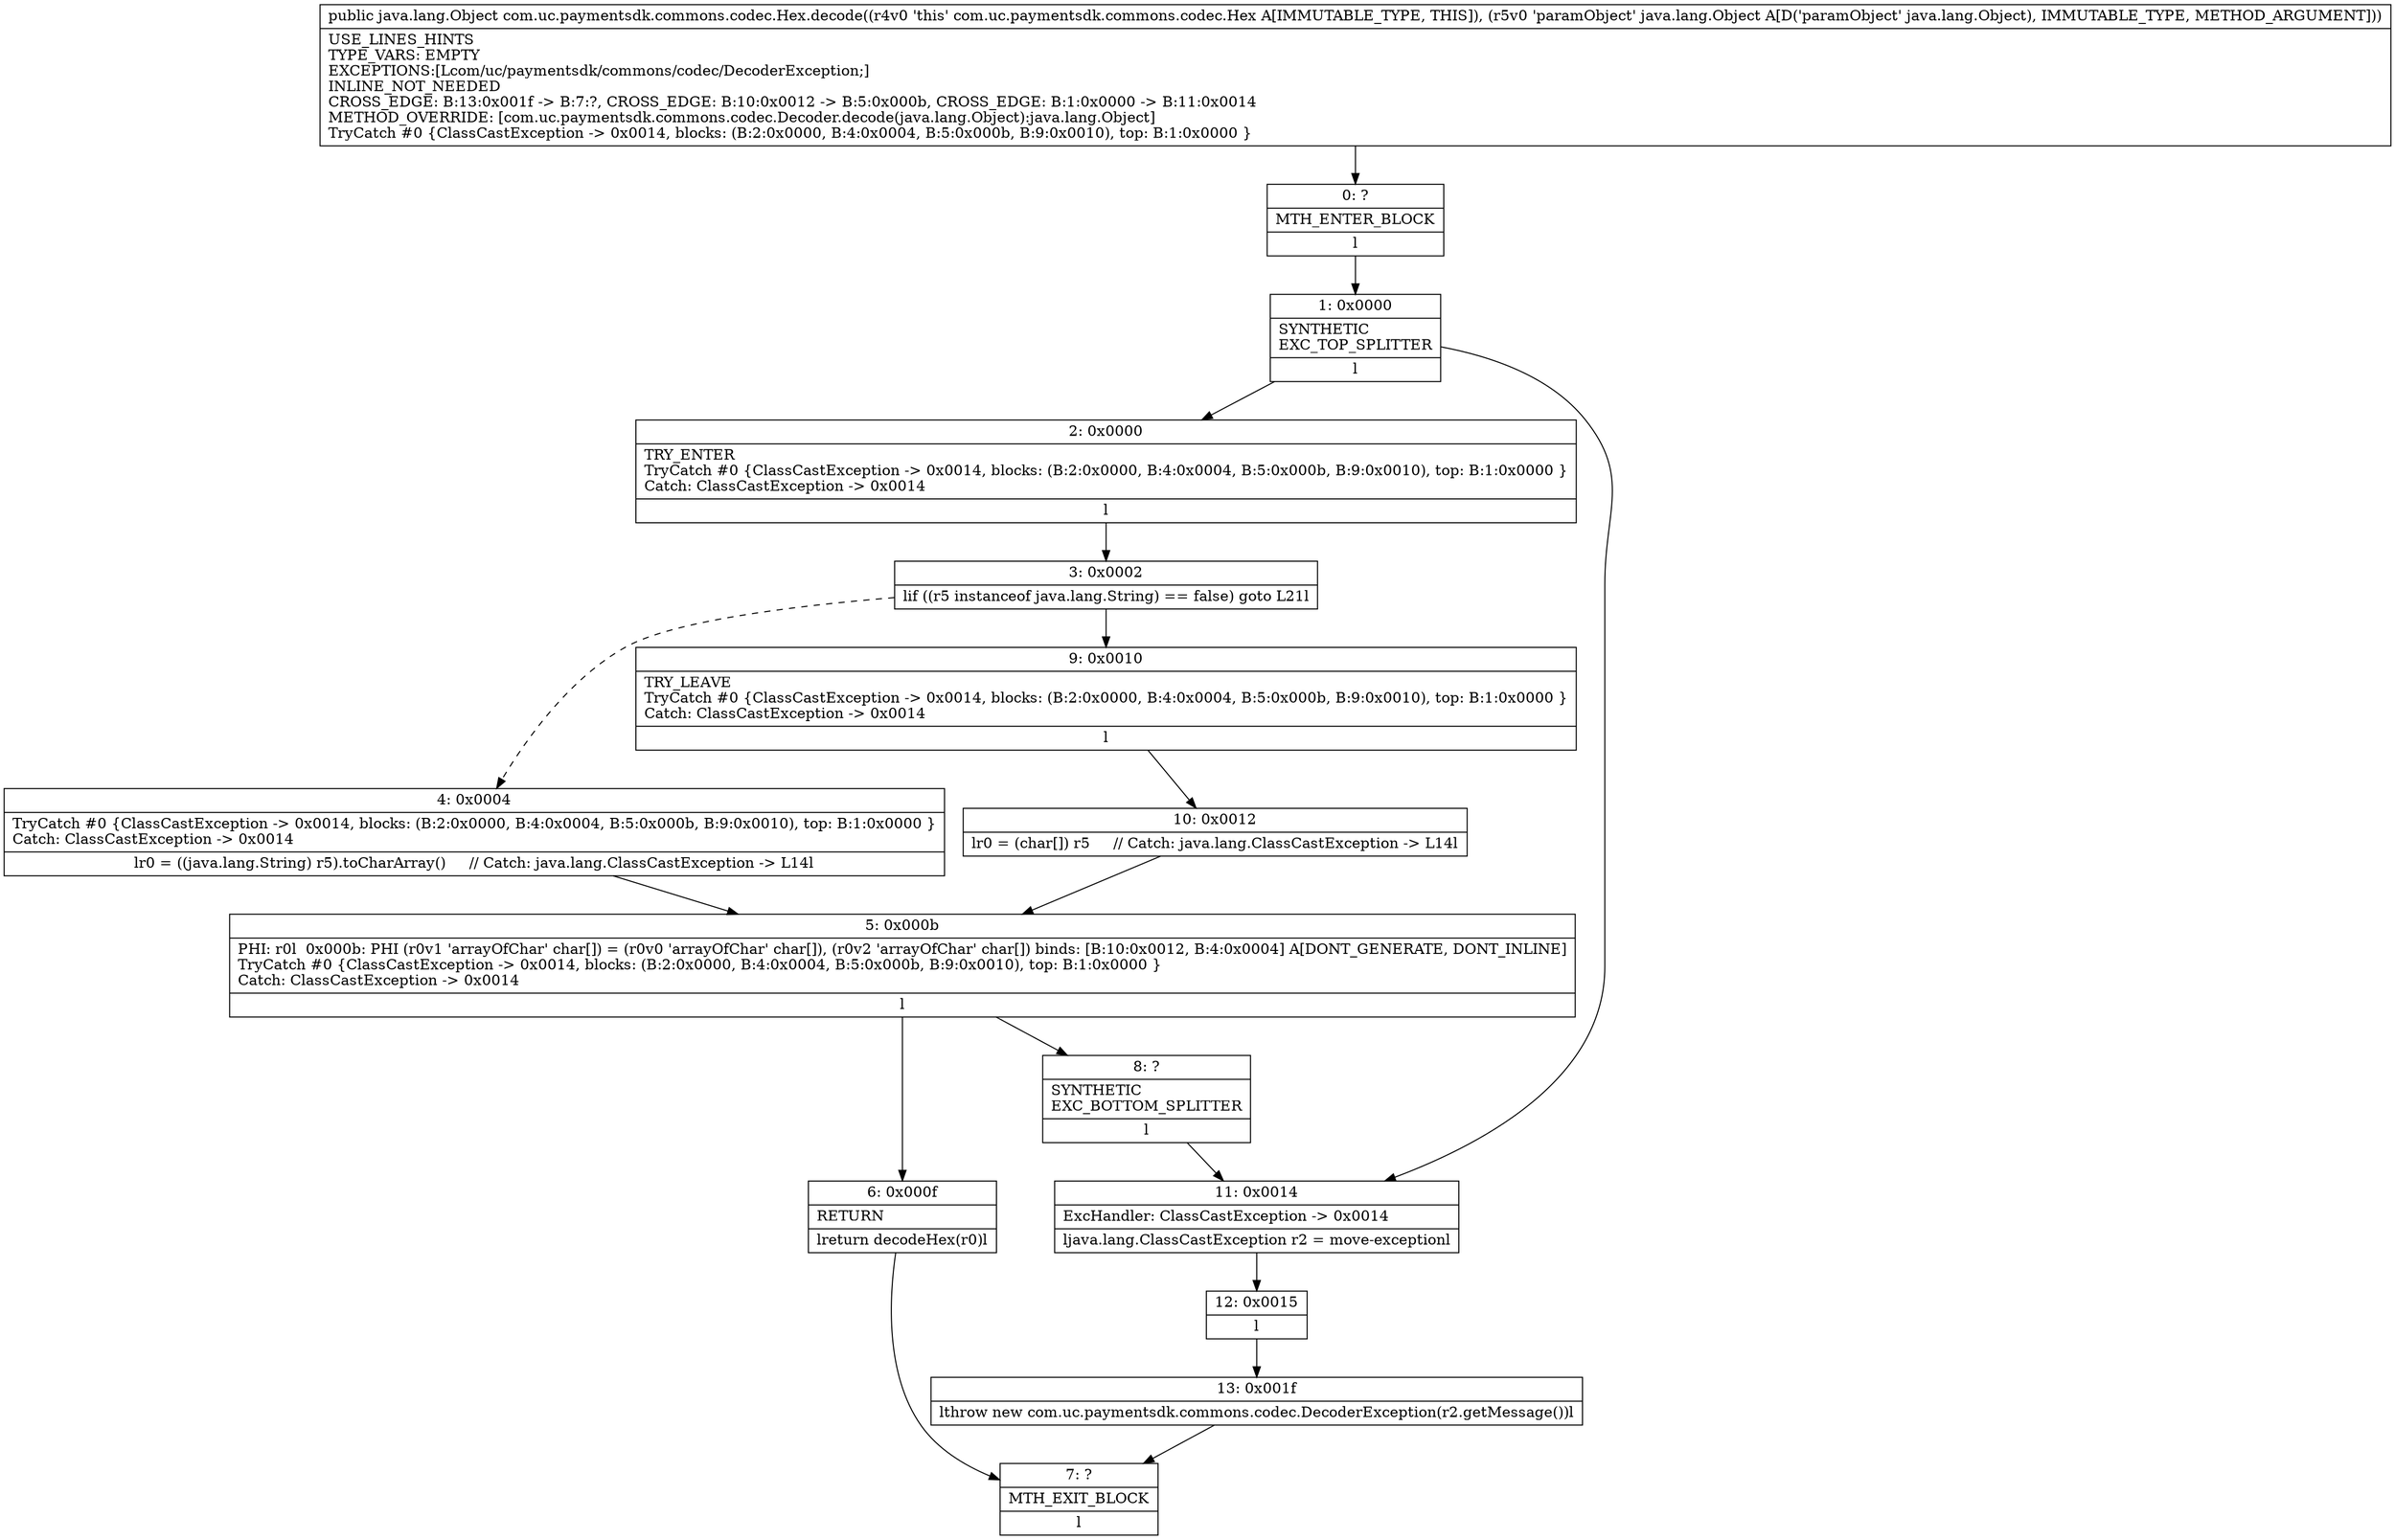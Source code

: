 digraph "CFG forcom.uc.paymentsdk.commons.codec.Hex.decode(Ljava\/lang\/Object;)Ljava\/lang\/Object;" {
Node_0 [shape=record,label="{0\:\ ?|MTH_ENTER_BLOCK\l|l}"];
Node_1 [shape=record,label="{1\:\ 0x0000|SYNTHETIC\lEXC_TOP_SPLITTER\l|l}"];
Node_2 [shape=record,label="{2\:\ 0x0000|TRY_ENTER\lTryCatch #0 \{ClassCastException \-\> 0x0014, blocks: (B:2:0x0000, B:4:0x0004, B:5:0x000b, B:9:0x0010), top: B:1:0x0000 \}\lCatch: ClassCastException \-\> 0x0014\l|l}"];
Node_3 [shape=record,label="{3\:\ 0x0002|lif ((r5 instanceof java.lang.String) == false) goto L21l}"];
Node_4 [shape=record,label="{4\:\ 0x0004|TryCatch #0 \{ClassCastException \-\> 0x0014, blocks: (B:2:0x0000, B:4:0x0004, B:5:0x000b, B:9:0x0010), top: B:1:0x0000 \}\lCatch: ClassCastException \-\> 0x0014\l|lr0 = ((java.lang.String) r5).toCharArray()     \/\/ Catch: java.lang.ClassCastException \-\> L14l}"];
Node_5 [shape=record,label="{5\:\ 0x000b|PHI: r0l  0x000b: PHI (r0v1 'arrayOfChar' char[]) = (r0v0 'arrayOfChar' char[]), (r0v2 'arrayOfChar' char[]) binds: [B:10:0x0012, B:4:0x0004] A[DONT_GENERATE, DONT_INLINE]\lTryCatch #0 \{ClassCastException \-\> 0x0014, blocks: (B:2:0x0000, B:4:0x0004, B:5:0x000b, B:9:0x0010), top: B:1:0x0000 \}\lCatch: ClassCastException \-\> 0x0014\l|l}"];
Node_6 [shape=record,label="{6\:\ 0x000f|RETURN\l|lreturn decodeHex(r0)l}"];
Node_7 [shape=record,label="{7\:\ ?|MTH_EXIT_BLOCK\l|l}"];
Node_8 [shape=record,label="{8\:\ ?|SYNTHETIC\lEXC_BOTTOM_SPLITTER\l|l}"];
Node_9 [shape=record,label="{9\:\ 0x0010|TRY_LEAVE\lTryCatch #0 \{ClassCastException \-\> 0x0014, blocks: (B:2:0x0000, B:4:0x0004, B:5:0x000b, B:9:0x0010), top: B:1:0x0000 \}\lCatch: ClassCastException \-\> 0x0014\l|l}"];
Node_10 [shape=record,label="{10\:\ 0x0012|lr0 = (char[]) r5     \/\/ Catch: java.lang.ClassCastException \-\> L14l}"];
Node_11 [shape=record,label="{11\:\ 0x0014|ExcHandler: ClassCastException \-\> 0x0014\l|ljava.lang.ClassCastException r2 = move\-exceptionl}"];
Node_12 [shape=record,label="{12\:\ 0x0015|l}"];
Node_13 [shape=record,label="{13\:\ 0x001f|lthrow new com.uc.paymentsdk.commons.codec.DecoderException(r2.getMessage())l}"];
MethodNode[shape=record,label="{public java.lang.Object com.uc.paymentsdk.commons.codec.Hex.decode((r4v0 'this' com.uc.paymentsdk.commons.codec.Hex A[IMMUTABLE_TYPE, THIS]), (r5v0 'paramObject' java.lang.Object A[D('paramObject' java.lang.Object), IMMUTABLE_TYPE, METHOD_ARGUMENT]))  | USE_LINES_HINTS\lTYPE_VARS: EMPTY\lEXCEPTIONS:[Lcom\/uc\/paymentsdk\/commons\/codec\/DecoderException;]\lINLINE_NOT_NEEDED\lCROSS_EDGE: B:13:0x001f \-\> B:7:?, CROSS_EDGE: B:10:0x0012 \-\> B:5:0x000b, CROSS_EDGE: B:1:0x0000 \-\> B:11:0x0014\lMETHOD_OVERRIDE: [com.uc.paymentsdk.commons.codec.Decoder.decode(java.lang.Object):java.lang.Object]\lTryCatch #0 \{ClassCastException \-\> 0x0014, blocks: (B:2:0x0000, B:4:0x0004, B:5:0x000b, B:9:0x0010), top: B:1:0x0000 \}\l}"];
MethodNode -> Node_0;
Node_0 -> Node_1;
Node_1 -> Node_2;
Node_1 -> Node_11;
Node_2 -> Node_3;
Node_3 -> Node_4[style=dashed];
Node_3 -> Node_9;
Node_4 -> Node_5;
Node_5 -> Node_6;
Node_5 -> Node_8;
Node_6 -> Node_7;
Node_8 -> Node_11;
Node_9 -> Node_10;
Node_10 -> Node_5;
Node_11 -> Node_12;
Node_12 -> Node_13;
Node_13 -> Node_7;
}


